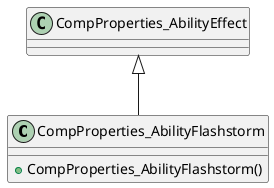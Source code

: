@startuml
class CompProperties_AbilityFlashstorm {
    + CompProperties_AbilityFlashstorm()
}
CompProperties_AbilityEffect <|-- CompProperties_AbilityFlashstorm
@enduml
